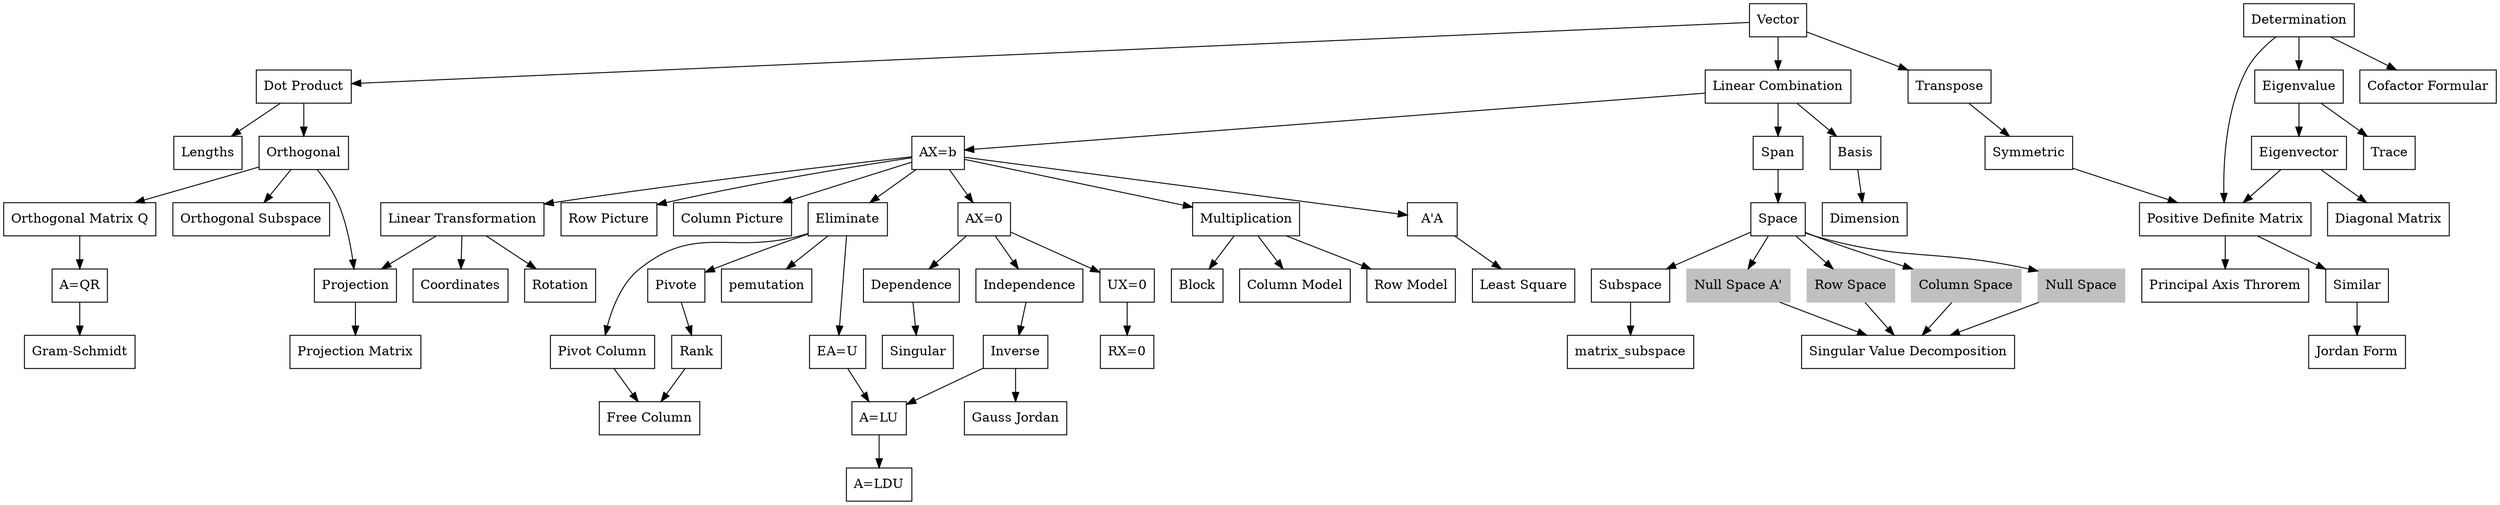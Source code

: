 //linear algebra key words
//graph
digraph{
	dpi = 320;
	node[shape=box]
	//lecture 1
	lengths[label="Lengths"];
	linear_combination[label="Linear Combination"];
	row_picture[label="Row Picture"];
	column_picture[label="Column Picture"];
	//lecture 2
	eliminate[label="Eliminate"];
	pivote[label="Pivote"];
	pemutation[label="pemutation"];
	ea_equ_u[label="EA=U"];
	//lecture 3
	column_model[label="Column Model"];
	row_model[label="Row Model"];
	block[label="Block"];
	multiplication[label="Multiplication"]
	inverse[label="Inverse"];
	singular[label="Singular"];
	Gauss_Jordan[label="Gauss Jordan"];
	//lecture 4
	a_equ_lu[label="A=LU"];
	a_equ_ldu[label="A=LDU"];
	//lecture 5
	transpose[label="Transpose"];
	symmetric[label="Symmetric"];

	space[label="Space"];
	subspace[label="Subspace"];

	//lecture 6
	//lecture 7
	rank_[label="Rank"];
	pivot_column[label="Pivot Column"];
	free_column[label="Free Column"];
	ax_equ_0[label="AX=0"];
	ux_equ_0[label="UX=0"];
	rx_equ_0[label="RX=0"];
	//lecture 8
	ax_equ_b[label="AX=b"];
	//lecture 9
	dependence[label="Dependence"];
	independence[label="Independence"];
	span[label="Span"];
	basis[label="Basis"];
	dimension[label="Dimension"];
	//lecture 10

	subgraph matrix_sub_space{
		node[shape=box,style=filled,color=gray]
		color=red;
		row_space[label="Row Space"];
		column_space[label="Column Space"];
		null_space[label="Null Space"];
		null_space_a_t[label="Null Space A\'"];
		space->row_space;
		space->null_space_a_t;
		space->column_space;
		space->null_space;
	}
	//lecture 14
	vector[label="Vector"];
	orthogonal[label="Orthogonal"];
	orthogonal_subspace[label="Orthogonal Subspace"];
	dot_product[label="Dot Product"];
	//lecture 15
	projection[label="Projection"];
	projection_matrix[label="Projection Matrix"];
	least_square[label="Least Square"];
	a_t_a[label="A\'A"];
	//lecture 17
	orthogonal_matrix_q[label="Orthogonal Matrix Q"];
	a_equ_q_r[label="A=QR"];
	gram_schmidt[label="Gram-Schmidt"];
	//lecture 18
	determination[label="Determination"];
	cofactor_formular[label="Cofactor Formular"];
	//lecture 20
	//lecture 21
	eigenvalue[label="Eigenvalue"];
	eigenvector[label="Eigenvector"];
	trace[label="Trace"];
	diagonal_matrix[label="Diagonal Matrix"];
	//lecture 23
	//lecture 24
	//lecture 25
	positive_definite_matrix[label="Positive Definite Matrix"];
	//lecture 26
	//lecture 27
	principal_axis_theorem[label="Principal Axis Throrem"];
	//lecture 28
	similar[label="Similar"];
	Jordan_Form[label="Jordan Form"];
	//lecture 29
	singular_value_decomposition[label="Singular Value Decomposition"];
	//lecture 30
	linear_transformation[label="Linear Transformation"];
	coordinates[label="Coordinates"];
	rotation[label="Rotation"];



	edge[]
	//lecture 1
	vector->linear_combination;
	ax_equ_b->row_picture;
	ax_equ_b->a_t_a;
	ax_equ_b->column_picture;
	dot_product->lengths;
	//lecture 2
	ax_equ_b->eliminate;
	eliminate->pivote;
	eliminate->pemutation;
	eliminate->ea_equ_u;


	//lecture 3
	ax_equ_b->multiplication;
	multiplication->column_model;
	multiplication->row_model;
	multiplication->block;
	inverse->Gauss_Jordan;
	//lecture 4
	inverse->a_equ_lu;
	ea_equ_u->a_equ_lu->a_equ_ldu;
	//lecture 5
	vector->transpose->symmetric;
	space->subspace;
	//lecture 6
	//lecture 7
	pivote->rank_->free_column;

	eliminate->pivot_column->free_column;

	ax_equ_0->ux_equ_0->rx_equ_0;

	//lecture 8
	ax_equ_b->ax_equ_0;
	//lecture 9
	ax_equ_0->dependence->singular;
	ax_equ_0->independence->inverse;
	linear_combination->span;
	linear_combination->basis->dimension
	linear_combination->ax_equ_b;
	span->space;
	//lecture 10
	subspace->matrix_subspace;




	//lecture 14
	vector->dot_product->orthogonal->orthogonal_subspace;

	//lecture 15
	orthogonal->projection->projection_matrix;
	a_t_a->least_square;
	//lecture 17
	orthogonal->orthogonal_matrix_q->a_equ_q_r->gram_schmidt;

	//lecture 18
	determination->cofactor_formular;

	//lecture 20
	//singular->determination;
	//lecture 21
	determination->eigenvalue->eigenvector;
	eigenvalue->trace;
	//lecture 22
	eigenvector->diagonal_matrix
	//lecture 23
	//lecture 24
	//lecture 25
	symmetric->positive_definite_matrix;
	determination->positive_definite_matrix;
	eigenvector->positive_definite_matrix;
	//lecture 26
	//lecture 27
	positive_definite_matrix->principal_axis_theorem;
	//lecture 28
	positive_definite_matrix->similar->Jordan_Form;
	//lecture 29
	row_space->singular_value_decomposition;
	column_space->singular_value_decomposition;
	null_space->singular_value_decomposition;
	null_space_a_t->singular_value_decomposition;
	//lecture 30
	ax_equ_b->linear_transformation;
	linear_transformation->coordinates;
	linear_transformation->projection;
	linear_transformation->rotation;
}
